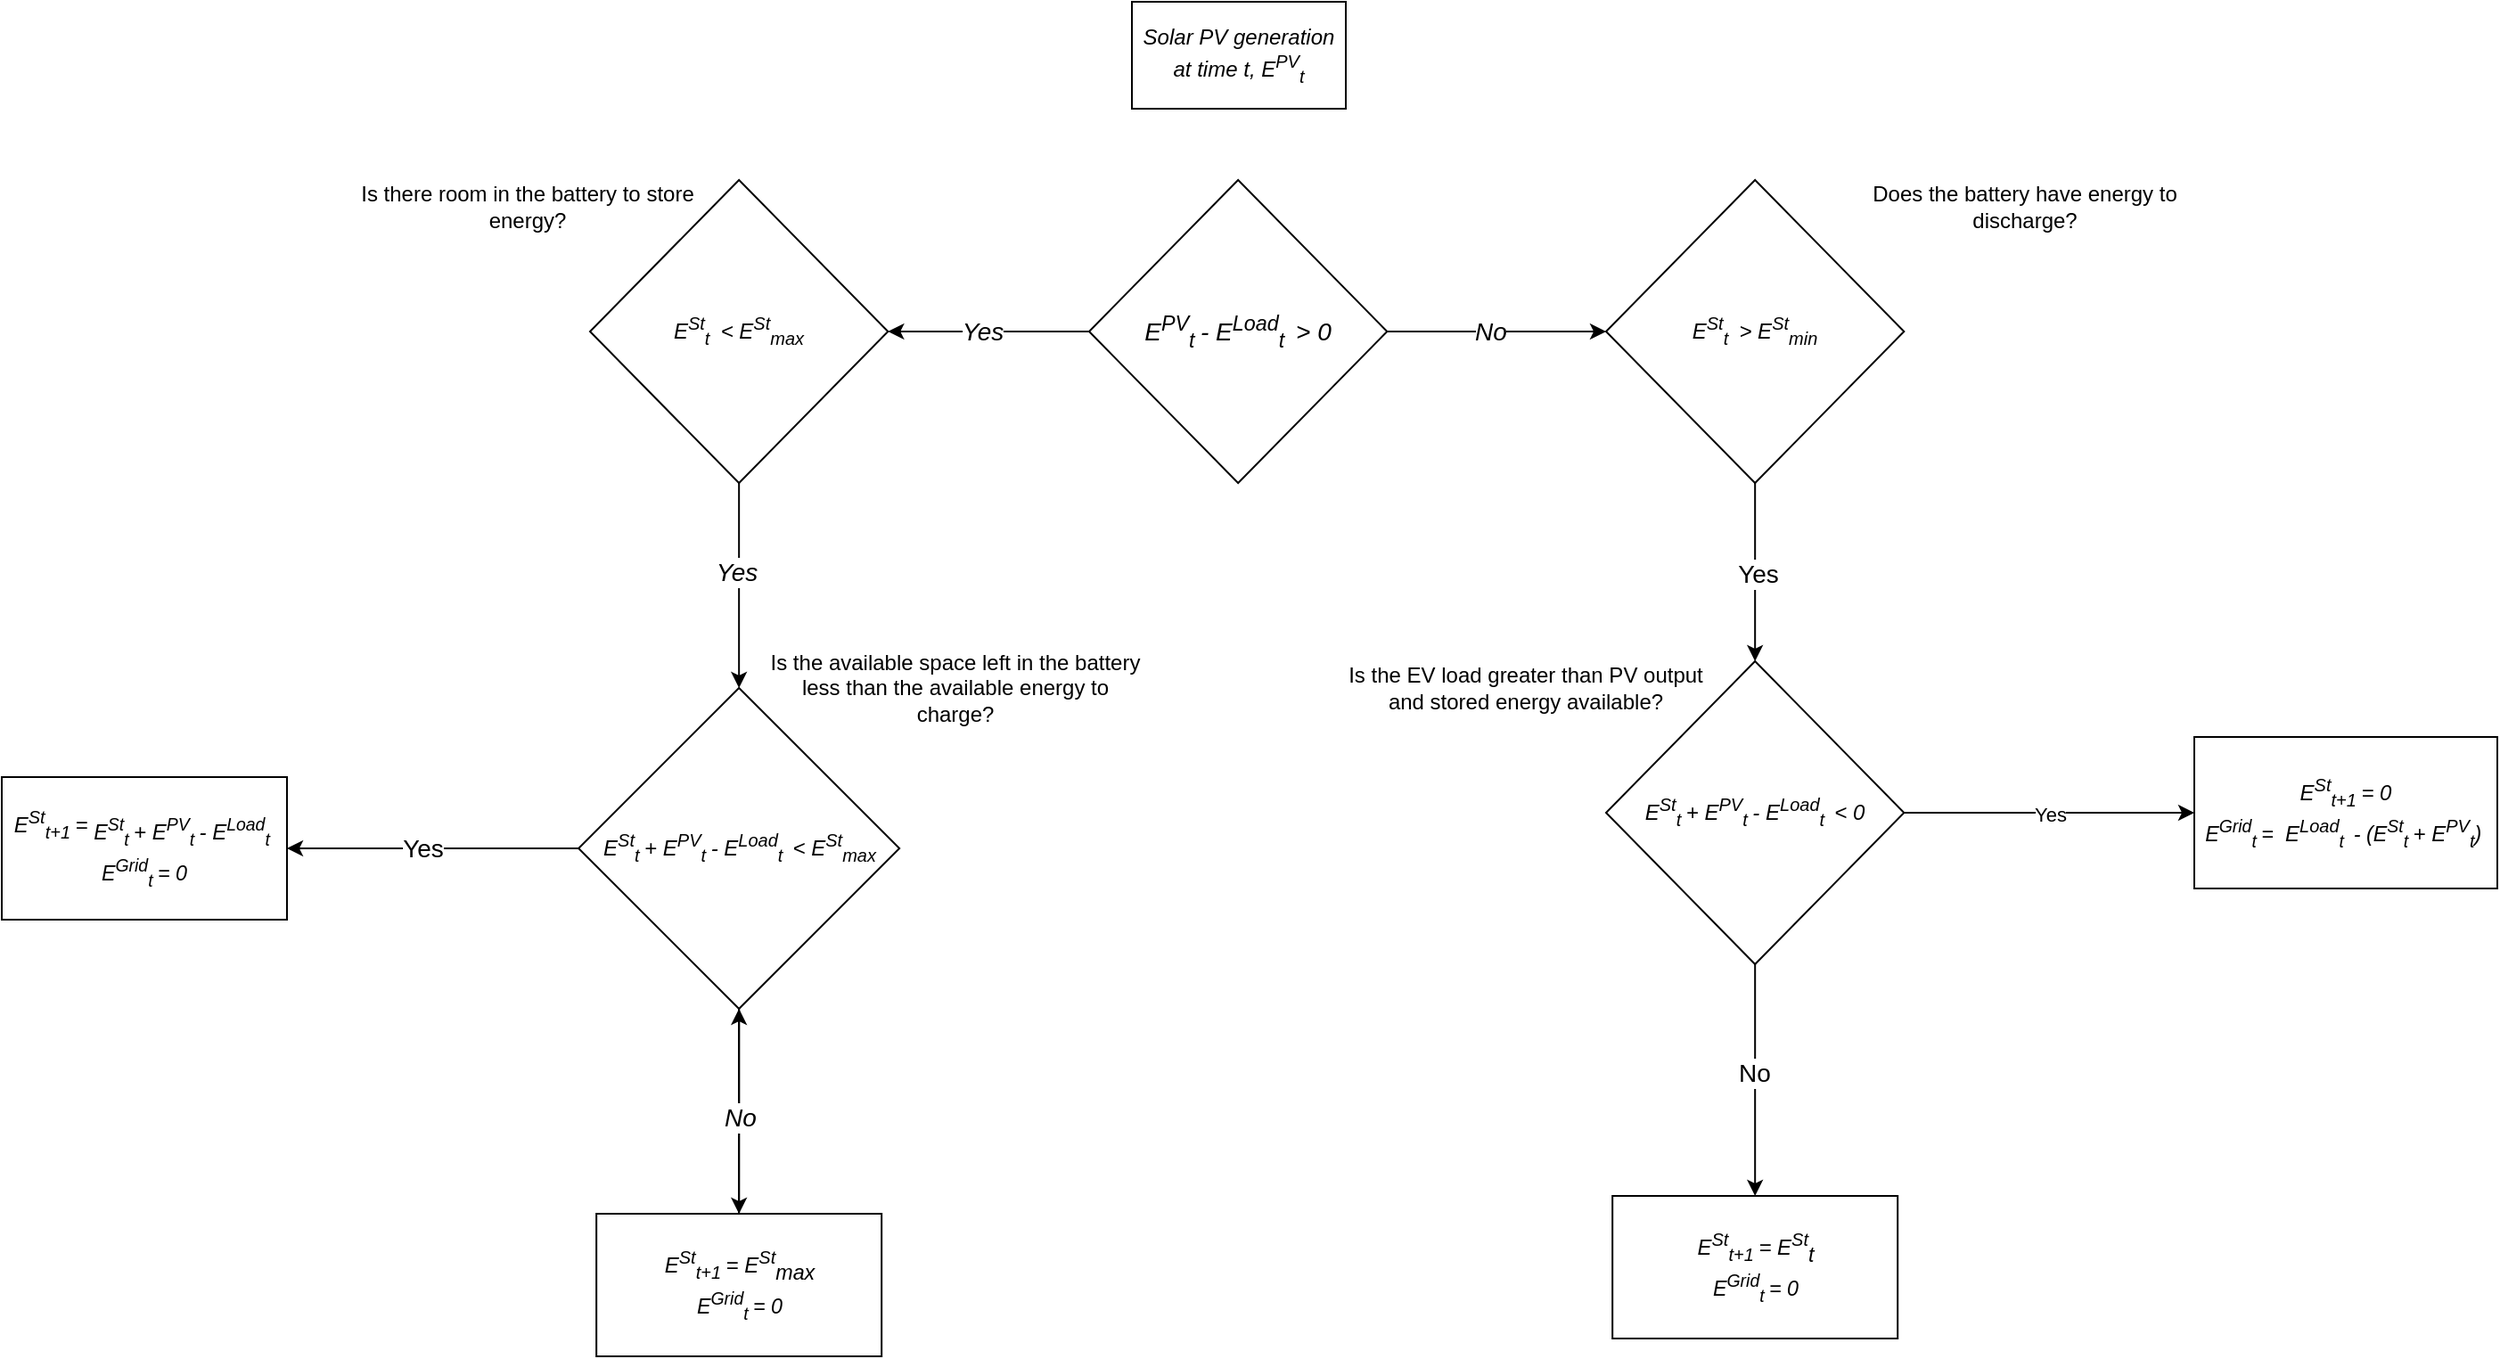 <mxfile version="21.6.5" type="github">
  <diagram name="Page-1" id="HNknkX7AArUWihxTNY1w">
    <mxGraphModel dx="1622" dy="543" grid="1" gridSize="10" guides="1" tooltips="1" connect="1" arrows="1" fold="1" page="1" pageScale="1" pageWidth="827" pageHeight="1169" math="0" shadow="0">
      <root>
        <mxCell id="0" />
        <mxCell id="1" parent="0" />
        <mxCell id="2dAe46BwtuLTPcBG57BH-3" value="Solar PV generation at time &lt;span&gt;t&lt;/span&gt;, E&lt;sup&gt;PV&lt;/sup&gt;&lt;sub&gt;t&lt;/sub&gt;" style="rounded=0;whiteSpace=wrap;html=1;fontStyle=2" parent="1" vertex="1">
          <mxGeometry x="354" y="110" width="120" height="60" as="geometry" />
        </mxCell>
        <mxCell id="2dAe46BwtuLTPcBG57BH-10" style="edgeStyle=orthogonalEdgeStyle;rounded=0;orthogonalLoop=1;jettySize=auto;html=1;fontStyle=2" parent="1" source="2dAe46BwtuLTPcBG57BH-7" target="2dAe46BwtuLTPcBG57BH-9" edge="1">
          <mxGeometry relative="1" as="geometry" />
        </mxCell>
        <mxCell id="2dAe46BwtuLTPcBG57BH-11" value="&lt;font style=&quot;font-size: 14px;&quot;&gt;Yes&lt;/font&gt;" style="edgeLabel;html=1;align=center;verticalAlign=middle;resizable=0;points=[];fontStyle=2" parent="2dAe46BwtuLTPcBG57BH-10" vertex="1" connectable="0">
          <mxGeometry x="0.3" y="1" relative="1" as="geometry">
            <mxPoint x="13" y="-1" as="offset" />
          </mxGeometry>
        </mxCell>
        <mxCell id="2dAe46BwtuLTPcBG57BH-13" style="edgeStyle=orthogonalEdgeStyle;rounded=0;orthogonalLoop=1;jettySize=auto;html=1;fontStyle=2" parent="1" source="2dAe46BwtuLTPcBG57BH-7" target="2dAe46BwtuLTPcBG57BH-12" edge="1">
          <mxGeometry relative="1" as="geometry" />
        </mxCell>
        <mxCell id="2dAe46BwtuLTPcBG57BH-15" value="&lt;font style=&quot;font-size: 14px;&quot;&gt;No&lt;/font&gt;" style="edgeLabel;html=1;align=center;verticalAlign=middle;resizable=0;points=[];fontStyle=2" parent="2dAe46BwtuLTPcBG57BH-13" vertex="1" connectable="0">
          <mxGeometry x="-0.054" y="-2" relative="1" as="geometry">
            <mxPoint y="-2" as="offset" />
          </mxGeometry>
        </mxCell>
        <mxCell id="2dAe46BwtuLTPcBG57BH-7" value="&lt;font style=&quot;font-size: 14px;&quot;&gt;E&lt;sup style=&quot;border-color: var(--border-color);&quot;&gt;PV&lt;/sup&gt;&lt;sub style=&quot;border-color: var(--border-color);&quot;&gt;t &lt;/sub&gt;&lt;span style=&quot;border-color: var(--border-color);&quot;&gt;-&amp;nbsp;&lt;/span&gt;E&lt;span style=&quot;border-color: var(--border-color);&quot;&gt;&lt;sup&gt;Load&lt;/sup&gt;&lt;/span&gt;&lt;sub style=&quot;border-color: var(--border-color);&quot;&gt;t &amp;nbsp;&lt;/sub&gt;&lt;span style=&quot;border-color: var(--border-color);&quot;&gt;&amp;gt; 0&lt;/span&gt;&lt;/font&gt;" style="rhombus;whiteSpace=wrap;html=1;fontStyle=2" parent="1" vertex="1">
          <mxGeometry x="330" y="210" width="167.17" height="170" as="geometry" />
        </mxCell>
        <mxCell id="2dAe46BwtuLTPcBG57BH-16" style="edgeStyle=orthogonalEdgeStyle;rounded=0;orthogonalLoop=1;jettySize=auto;html=1;entryX=0.5;entryY=0;entryDx=0;entryDy=0;fontStyle=2" parent="1" source="2dAe46BwtuLTPcBG57BH-9" target="2dAe46BwtuLTPcBG57BH-26" edge="1">
          <mxGeometry relative="1" as="geometry">
            <mxPoint x="133.59" y="545" as="targetPoint" />
          </mxGeometry>
        </mxCell>
        <mxCell id="2dAe46BwtuLTPcBG57BH-17" value="Yes" style="edgeLabel;html=1;align=center;verticalAlign=middle;resizable=0;points=[];fontSize=14;fontStyle=2" parent="2dAe46BwtuLTPcBG57BH-16" vertex="1" connectable="0">
          <mxGeometry x="-0.141" y="-2" relative="1" as="geometry">
            <mxPoint as="offset" />
          </mxGeometry>
        </mxCell>
        <mxCell id="2dAe46BwtuLTPcBG57BH-9" value="E&lt;sup style=&quot;border-color: var(--border-color);&quot;&gt;St&lt;/sup&gt;&lt;sub style=&quot;border-color: var(--border-color);&quot;&gt;t &lt;/sub&gt;&amp;nbsp;&amp;lt; E&lt;sup style=&quot;border-color: var(--border-color);&quot;&gt;St&lt;/sup&gt;&lt;sub style=&quot;border-color: var(--border-color);&quot;&gt;max&lt;/sub&gt;" style="rhombus;whiteSpace=wrap;html=1;fontStyle=2" parent="1" vertex="1">
          <mxGeometry x="50" y="210" width="167.17" height="170" as="geometry" />
        </mxCell>
        <mxCell id="2dAe46BwtuLTPcBG57BH-39" style="edgeStyle=orthogonalEdgeStyle;rounded=0;orthogonalLoop=1;jettySize=auto;html=1;entryX=0.5;entryY=0;entryDx=0;entryDy=0;" parent="1" source="2dAe46BwtuLTPcBG57BH-12" target="2dAe46BwtuLTPcBG57BH-22" edge="1">
          <mxGeometry relative="1" as="geometry" />
        </mxCell>
        <mxCell id="2dAe46BwtuLTPcBG57BH-40" value="Yes" style="edgeLabel;html=1;align=center;verticalAlign=middle;resizable=0;points=[];fontSize=14;" parent="2dAe46BwtuLTPcBG57BH-39" vertex="1" connectable="0">
          <mxGeometry x="0.023" y="1" relative="1" as="geometry">
            <mxPoint as="offset" />
          </mxGeometry>
        </mxCell>
        <mxCell id="2dAe46BwtuLTPcBG57BH-12" value="E&lt;sup style=&quot;border-color: var(--border-color);&quot;&gt;St&lt;/sup&gt;&lt;sub style=&quot;border-color: var(--border-color);&quot;&gt;t&amp;nbsp;&lt;/sub&gt;&amp;nbsp;&amp;gt; E&lt;sup style=&quot;border-color: var(--border-color);&quot;&gt;St&lt;/sup&gt;&lt;sub style=&quot;border-color: var(--border-color);&quot;&gt;min&lt;/sub&gt;" style="rhombus;whiteSpace=wrap;html=1;fontStyle=2" parent="1" vertex="1">
          <mxGeometry x="620" y="210" width="167.17" height="170" as="geometry" />
        </mxCell>
        <mxCell id="2dAe46BwtuLTPcBG57BH-42" style="edgeStyle=orthogonalEdgeStyle;rounded=0;orthogonalLoop=1;jettySize=auto;html=1;entryX=0.5;entryY=0;entryDx=0;entryDy=0;" parent="1" source="2dAe46BwtuLTPcBG57BH-22" target="2dAe46BwtuLTPcBG57BH-41" edge="1">
          <mxGeometry relative="1" as="geometry" />
        </mxCell>
        <mxCell id="2dAe46BwtuLTPcBG57BH-44" value="No" style="edgeLabel;html=1;align=center;verticalAlign=middle;resizable=0;points=[];fontSize=14;" parent="2dAe46BwtuLTPcBG57BH-42" vertex="1" connectable="0">
          <mxGeometry x="-0.072" y="-1" relative="1" as="geometry">
            <mxPoint as="offset" />
          </mxGeometry>
        </mxCell>
        <mxCell id="2dAe46BwtuLTPcBG57BH-46" style="edgeStyle=orthogonalEdgeStyle;rounded=0;orthogonalLoop=1;jettySize=auto;html=1;" parent="1" source="2dAe46BwtuLTPcBG57BH-22" target="2dAe46BwtuLTPcBG57BH-45" edge="1">
          <mxGeometry relative="1" as="geometry" />
        </mxCell>
        <mxCell id="2dAe46BwtuLTPcBG57BH-47" value="Yes" style="edgeLabel;html=1;align=center;verticalAlign=middle;resizable=0;points=[];" parent="2dAe46BwtuLTPcBG57BH-46" vertex="1" connectable="0">
          <mxGeometry x="0.003" y="-1" relative="1" as="geometry">
            <mxPoint as="offset" />
          </mxGeometry>
        </mxCell>
        <mxCell id="2dAe46BwtuLTPcBG57BH-22" value="&lt;font style=&quot;font-size: 12px;&quot;&gt;E&lt;sup style=&quot;border-color: var(--border-color);&quot;&gt;St&lt;/sup&gt;&lt;sub style=&quot;border-color: var(--border-color);&quot;&gt;t &lt;/sub&gt;&lt;span style=&quot;border-color: var(--border-color);&quot;&gt;+ E&lt;sup style=&quot;border-color: var(--border-color);&quot;&gt;PV&lt;/sup&gt;&lt;sub style=&quot;border-color: var(--border-color);&quot;&gt;t &lt;/sub&gt;-&amp;nbsp;&lt;/span&gt;E&lt;span style=&quot;border-color: var(--border-color);&quot;&gt;&lt;sup&gt;Load&lt;/sup&gt;&lt;/span&gt;&lt;sub style=&quot;border-color: var(--border-color);&quot;&gt;t &amp;nbsp;&lt;/sub&gt;&lt;span style=&quot;border-color: var(--border-color);&quot;&gt;&amp;lt; 0&lt;/span&gt;&lt;/font&gt;" style="rhombus;whiteSpace=wrap;html=1;fontStyle=2" parent="1" vertex="1">
          <mxGeometry x="620" y="480" width="167.17" height="170" as="geometry" />
        </mxCell>
        <mxCell id="2dAe46BwtuLTPcBG57BH-29" value="" style="edgeStyle=orthogonalEdgeStyle;rounded=0;orthogonalLoop=1;jettySize=auto;html=1;fontStyle=2" parent="1" source="2dAe46BwtuLTPcBG57BH-24" target="2dAe46BwtuLTPcBG57BH-26" edge="1">
          <mxGeometry relative="1" as="geometry" />
        </mxCell>
        <mxCell id="2dAe46BwtuLTPcBG57BH-24" value="&lt;span&gt;E&lt;sup style=&quot;border-color: var(--border-color);&quot;&gt;St&lt;/sup&gt;&lt;sub style=&quot;border-color: var(--border-color);&quot;&gt;t+1 &lt;/sub&gt;&lt;span style=&quot;border-color: var(--border-color);&quot;&gt;=&amp;nbsp;&lt;/span&gt;E&lt;sup style=&quot;border-color: var(--border-color);&quot;&gt;St&lt;/sup&gt;&lt;/span&gt;&lt;span style=&quot;border-color: var(--border-color); font-size: 14px;&quot;&gt;&lt;sub style=&quot;border-color: var(--border-color);&quot;&gt;&lt;span&gt;max&lt;br&gt;E&lt;sup style=&quot;border-color: var(--border-color);&quot;&gt;Grid&lt;/sup&gt;&lt;sub style=&quot;border-color: var(--border-color);&quot;&gt;t &lt;/sub&gt;= 0&lt;/span&gt;&lt;br&gt;&lt;/sub&gt;&lt;/span&gt;" style="rounded=0;whiteSpace=wrap;html=1;fontStyle=2" parent="1" vertex="1">
          <mxGeometry x="53.58" y="790" width="160" height="80" as="geometry" />
        </mxCell>
        <mxCell id="2dAe46BwtuLTPcBG57BH-28" style="edgeStyle=orthogonalEdgeStyle;rounded=0;orthogonalLoop=1;jettySize=auto;html=1;fontStyle=2" parent="1" source="2dAe46BwtuLTPcBG57BH-26" edge="1">
          <mxGeometry relative="1" as="geometry">
            <mxPoint x="133.58" y="790" as="targetPoint" />
          </mxGeometry>
        </mxCell>
        <mxCell id="2dAe46BwtuLTPcBG57BH-30" value="No" style="edgeLabel;html=1;align=center;verticalAlign=middle;resizable=0;points=[];fontStyle=2;fontSize=14;" parent="2dAe46BwtuLTPcBG57BH-28" vertex="1" connectable="0">
          <mxGeometry x="0.068" relative="1" as="geometry">
            <mxPoint as="offset" />
          </mxGeometry>
        </mxCell>
        <mxCell id="2dAe46BwtuLTPcBG57BH-32" style="edgeStyle=orthogonalEdgeStyle;rounded=0;orthogonalLoop=1;jettySize=auto;html=1;entryX=1;entryY=0.5;entryDx=0;entryDy=0;" parent="1" source="2dAe46BwtuLTPcBG57BH-26" target="2dAe46BwtuLTPcBG57BH-34" edge="1">
          <mxGeometry relative="1" as="geometry">
            <mxPoint x="-150" y="585" as="targetPoint" />
          </mxGeometry>
        </mxCell>
        <mxCell id="2dAe46BwtuLTPcBG57BH-33" value="Yes" style="edgeLabel;html=1;align=center;verticalAlign=middle;resizable=0;points=[];fontSize=14;" parent="2dAe46BwtuLTPcBG57BH-32" vertex="1" connectable="0">
          <mxGeometry x="0.119" y="2" relative="1" as="geometry">
            <mxPoint x="4" y="-2" as="offset" />
          </mxGeometry>
        </mxCell>
        <mxCell id="2dAe46BwtuLTPcBG57BH-26" value="E&lt;sup style=&quot;border-color: var(--border-color);&quot;&gt;St&lt;/sup&gt;&lt;sub style=&quot;border-color: var(--border-color);&quot;&gt;t&amp;nbsp;&lt;/sub&gt;+ E&lt;sup style=&quot;border-color: var(--border-color);&quot;&gt;PV&lt;/sup&gt;&lt;sub style=&quot;border-color: var(--border-color);&quot;&gt;t&amp;nbsp;&lt;/sub&gt;-&amp;nbsp;E&lt;sup style=&quot;border-color: var(--border-color);&quot;&gt;Load&lt;/sup&gt;&lt;sub style=&quot;border-color: var(--border-color);&quot;&gt;t &amp;nbsp;&lt;/sub&gt;&lt;span style=&quot;border-color: var(--border-color);&quot;&gt;&amp;lt;&amp;nbsp;&lt;/span&gt;E&lt;sup style=&quot;border-color: var(--border-color);&quot;&gt;St&lt;/sup&gt;&lt;sub style=&quot;border-color: var(--border-color);&quot;&gt;max&lt;/sub&gt;" style="rhombus;whiteSpace=wrap;html=1;fontStyle=2" parent="1" vertex="1">
          <mxGeometry x="43.58" y="495" width="180" height="180" as="geometry" />
        </mxCell>
        <mxCell id="2dAe46BwtuLTPcBG57BH-34" value="&lt;span&gt;E&lt;sup style=&quot;border-color: var(--border-color);&quot;&gt;St&lt;/sup&gt;&lt;sub style=&quot;border-color: var(--border-color);&quot;&gt;t+1 &lt;/sub&gt;&lt;span style=&quot;border-color: var(--border-color);&quot;&gt;=&amp;nbsp;&lt;/span&gt;&lt;/span&gt;&lt;span style=&quot;border-color: var(--border-color); font-size: 14px;&quot;&gt;&lt;sub style=&quot;border-color: var(--border-color);&quot;&gt;E&lt;sup style=&quot;border-color: var(--border-color);&quot;&gt;St&lt;/sup&gt;&lt;sub style=&quot;border-color: var(--border-color);&quot;&gt;t&amp;nbsp;&lt;/sub&gt;&lt;span style=&quot;font-size: 12px;&quot;&gt;+ E&lt;/span&gt;&lt;sup style=&quot;border-color: var(--border-color);&quot;&gt;PV&lt;/sup&gt;&lt;sub style=&quot;border-color: var(--border-color);&quot;&gt;t&amp;nbsp;&lt;/sub&gt;&lt;span style=&quot;font-size: 12px;&quot;&gt;-&amp;nbsp;E&lt;/span&gt;&lt;sup style=&quot;border-color: var(--border-color);&quot;&gt;Load&lt;/sup&gt;&lt;sub style=&quot;border-color: var(--border-color);&quot;&gt;t&amp;nbsp;&lt;/sub&gt;&lt;span&gt;&lt;br&gt;E&lt;sup style=&quot;border-color: var(--border-color);&quot;&gt;Grid&lt;/sup&gt;&lt;sub style=&quot;border-color: var(--border-color);&quot;&gt;t &lt;/sub&gt;= 0&lt;/span&gt;&lt;br&gt;&lt;/sub&gt;&lt;/span&gt;" style="rounded=0;whiteSpace=wrap;html=1;fontStyle=2" parent="1" vertex="1">
          <mxGeometry x="-280" y="545" width="160" height="80" as="geometry" />
        </mxCell>
        <mxCell id="2dAe46BwtuLTPcBG57BH-41" value="&lt;span&gt;E&lt;sup style=&quot;border-color: var(--border-color);&quot;&gt;St&lt;/sup&gt;&lt;sub style=&quot;border-color: var(--border-color);&quot;&gt;t+1 &lt;/sub&gt;&lt;span style=&quot;border-color: var(--border-color);&quot;&gt;=&amp;nbsp;&lt;/span&gt;E&lt;sup style=&quot;border-color: var(--border-color);&quot;&gt;St&lt;/sup&gt;&lt;/span&gt;&lt;span style=&quot;border-color: var(--border-color); font-size: 14px;&quot;&gt;&lt;sub style=&quot;border-color: var(--border-color);&quot;&gt;&lt;span&gt;t&lt;br&gt;E&lt;sup style=&quot;border-color: var(--border-color);&quot;&gt;Grid&lt;/sup&gt;&lt;sub style=&quot;border-color: var(--border-color);&quot;&gt;t &lt;/sub&gt;= 0&lt;/span&gt;&lt;br&gt;&lt;/sub&gt;&lt;/span&gt;" style="rounded=0;whiteSpace=wrap;html=1;fontStyle=2" parent="1" vertex="1">
          <mxGeometry x="623.59" y="780" width="160" height="80" as="geometry" />
        </mxCell>
        <mxCell id="2dAe46BwtuLTPcBG57BH-45" value="&lt;span&gt;E&lt;sup style=&quot;border-color: var(--border-color);&quot;&gt;St&lt;/sup&gt;&lt;sub style=&quot;border-color: var(--border-color);&quot;&gt;t+1 &lt;/sub&gt;&lt;span style=&quot;border-color: var(--border-color);&quot;&gt;= 0&lt;/span&gt;&lt;/span&gt;&lt;span style=&quot;border-color: var(--border-color); font-size: 14px;&quot;&gt;&lt;sub style=&quot;border-color: var(--border-color);&quot;&gt;&lt;span&gt;&lt;br&gt;E&lt;sup style=&quot;border-color: var(--border-color);&quot;&gt;Grid&lt;/sup&gt;&lt;sub style=&quot;border-color: var(--border-color);&quot;&gt;t &lt;/sub&gt;=&amp;nbsp;&lt;/span&gt;&lt;span style=&quot;border-color: var(--border-color); font-size: 12px;&quot;&gt;&amp;nbsp;&lt;/span&gt;&lt;span style=&quot;font-size: 12px;&quot;&gt;E&lt;/span&gt;&lt;span style=&quot;border-color: var(--border-color); font-size: 12px;&quot;&gt;&lt;sup style=&quot;border-color: var(--border-color);&quot;&gt;Load&lt;/sup&gt;&lt;/span&gt;&lt;sub style=&quot;border-color: var(--border-color);&quot;&gt;t &amp;nbsp;&lt;/sub&gt;- (E&lt;sup style=&quot;border-color: var(--border-color);&quot;&gt;St&lt;/sup&gt;&lt;sub style=&quot;border-color: var(--border-color);&quot;&gt;t&amp;nbsp;&lt;/sub&gt;&lt;span style=&quot;border-color: var(--border-color); font-size: 12px;&quot;&gt;+ E&lt;sup style=&quot;border-color: var(--border-color);&quot;&gt;PV&lt;/sup&gt;&lt;sub style=&quot;border-color: var(--border-color);&quot;&gt;t&lt;/sub&gt;&lt;/span&gt;)&lt;span style=&quot;border-color: var(--border-color); font-size: 12px;&quot;&gt;&lt;sub style=&quot;border-color: var(--border-color);&quot;&gt;&amp;nbsp;&lt;/sub&gt;&lt;/span&gt;&lt;br&gt;&lt;/sub&gt;&lt;/span&gt;" style="rounded=0;whiteSpace=wrap;html=1;fontStyle=2" parent="1" vertex="1">
          <mxGeometry x="950" y="522.5" width="170" height="85" as="geometry" />
        </mxCell>
        <mxCell id="tpE4AOjTWwSBI5HZXIp6-1" value="Is the EV load greater than PV output and stored energy available?" style="text;strokeColor=none;align=center;fillColor=none;html=1;verticalAlign=middle;whiteSpace=wrap;rounded=0;" vertex="1" parent="1">
          <mxGeometry x="470" y="480" width="210" height="30" as="geometry" />
        </mxCell>
        <mxCell id="tpE4AOjTWwSBI5HZXIp6-2" value="Does the battery have energy to discharge?" style="text;strokeColor=none;align=center;fillColor=none;html=1;verticalAlign=middle;whiteSpace=wrap;rounded=0;" vertex="1" parent="1">
          <mxGeometry x="750" y="210" width="210" height="30" as="geometry" />
        </mxCell>
        <mxCell id="tpE4AOjTWwSBI5HZXIp6-3" value="Is there room in the battery to store energy?" style="text;strokeColor=none;align=center;fillColor=none;html=1;verticalAlign=middle;whiteSpace=wrap;rounded=0;" vertex="1" parent="1">
          <mxGeometry x="-90" y="210" width="210" height="30" as="geometry" />
        </mxCell>
        <mxCell id="tpE4AOjTWwSBI5HZXIp6-4" value="Is the available space left in the battery less than the available energy to charge?" style="text;strokeColor=none;align=center;fillColor=none;html=1;verticalAlign=middle;whiteSpace=wrap;rounded=0;" vertex="1" parent="1">
          <mxGeometry x="150" y="480" width="210" height="30" as="geometry" />
        </mxCell>
      </root>
    </mxGraphModel>
  </diagram>
</mxfile>
